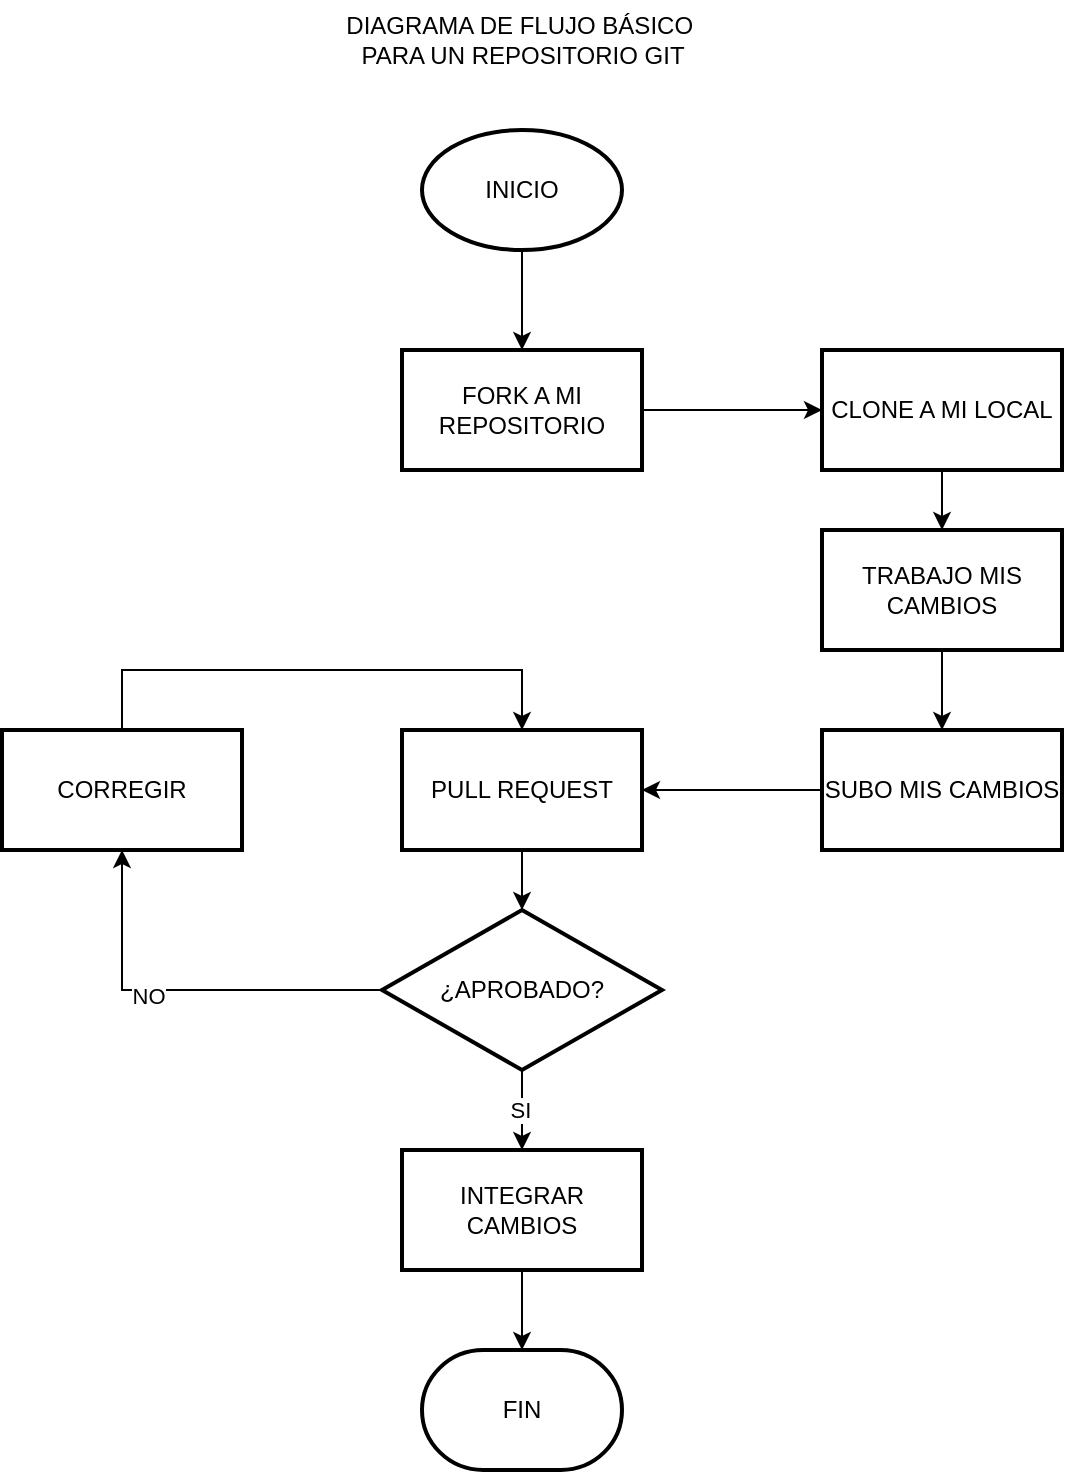 <mxfile version="24.1.0" type="device">
  <diagram name="Page-1" id="IM4WYIzad9q6i7QdrHJo">
    <mxGraphModel dx="1434" dy="884" grid="1" gridSize="10" guides="1" tooltips="1" connect="1" arrows="1" fold="1" page="1" pageScale="1" pageWidth="850" pageHeight="1100" math="0" shadow="0">
      <root>
        <mxCell id="0" />
        <mxCell id="1" parent="0" />
        <mxCell id="VXd7-PdvuC2-FFocu2_k-4" value="" style="edgeStyle=orthogonalEdgeStyle;rounded=0;orthogonalLoop=1;jettySize=auto;html=1;" edge="1" parent="1" source="VXd7-PdvuC2-FFocu2_k-1" target="VXd7-PdvuC2-FFocu2_k-3">
          <mxGeometry relative="1" as="geometry" />
        </mxCell>
        <mxCell id="VXd7-PdvuC2-FFocu2_k-1" value="INICIO" style="strokeWidth=2;html=1;shape=mxgraph.flowchart.start_1;whiteSpace=wrap;" vertex="1" parent="1">
          <mxGeometry x="370" y="120" width="100" height="60" as="geometry" />
        </mxCell>
        <mxCell id="VXd7-PdvuC2-FFocu2_k-2" value="FIN" style="strokeWidth=2;html=1;shape=mxgraph.flowchart.terminator;whiteSpace=wrap;" vertex="1" parent="1">
          <mxGeometry x="370" y="730" width="100" height="60" as="geometry" />
        </mxCell>
        <mxCell id="VXd7-PdvuC2-FFocu2_k-6" value="" style="edgeStyle=orthogonalEdgeStyle;rounded=0;orthogonalLoop=1;jettySize=auto;html=1;" edge="1" parent="1" source="VXd7-PdvuC2-FFocu2_k-3" target="VXd7-PdvuC2-FFocu2_k-5">
          <mxGeometry relative="1" as="geometry" />
        </mxCell>
        <mxCell id="VXd7-PdvuC2-FFocu2_k-3" value="FORK A MI REPOSITORIO" style="whiteSpace=wrap;html=1;strokeWidth=2;" vertex="1" parent="1">
          <mxGeometry x="360" y="230" width="120" height="60" as="geometry" />
        </mxCell>
        <mxCell id="VXd7-PdvuC2-FFocu2_k-8" value="" style="edgeStyle=orthogonalEdgeStyle;rounded=0;orthogonalLoop=1;jettySize=auto;html=1;" edge="1" parent="1" source="VXd7-PdvuC2-FFocu2_k-5" target="VXd7-PdvuC2-FFocu2_k-7">
          <mxGeometry relative="1" as="geometry" />
        </mxCell>
        <mxCell id="VXd7-PdvuC2-FFocu2_k-5" value="CLONE A MI LOCAL" style="whiteSpace=wrap;html=1;strokeWidth=2;" vertex="1" parent="1">
          <mxGeometry x="570" y="230" width="120" height="60" as="geometry" />
        </mxCell>
        <mxCell id="VXd7-PdvuC2-FFocu2_k-10" value="" style="edgeStyle=orthogonalEdgeStyle;rounded=0;orthogonalLoop=1;jettySize=auto;html=1;" edge="1" parent="1" source="VXd7-PdvuC2-FFocu2_k-7" target="VXd7-PdvuC2-FFocu2_k-9">
          <mxGeometry relative="1" as="geometry" />
        </mxCell>
        <mxCell id="VXd7-PdvuC2-FFocu2_k-7" value="TRABAJO MIS CAMBIOS" style="whiteSpace=wrap;html=1;strokeWidth=2;" vertex="1" parent="1">
          <mxGeometry x="570" y="320" width="120" height="60" as="geometry" />
        </mxCell>
        <mxCell id="VXd7-PdvuC2-FFocu2_k-12" value="" style="edgeStyle=orthogonalEdgeStyle;rounded=0;orthogonalLoop=1;jettySize=auto;html=1;" edge="1" parent="1" source="VXd7-PdvuC2-FFocu2_k-9" target="VXd7-PdvuC2-FFocu2_k-11">
          <mxGeometry relative="1" as="geometry" />
        </mxCell>
        <mxCell id="VXd7-PdvuC2-FFocu2_k-9" value="SUBO MIS CAMBIOS" style="whiteSpace=wrap;html=1;strokeWidth=2;" vertex="1" parent="1">
          <mxGeometry x="570" y="420" width="120" height="60" as="geometry" />
        </mxCell>
        <mxCell id="VXd7-PdvuC2-FFocu2_k-14" value="" style="edgeStyle=orthogonalEdgeStyle;rounded=0;orthogonalLoop=1;jettySize=auto;html=1;" edge="1" parent="1" source="VXd7-PdvuC2-FFocu2_k-11" target="VXd7-PdvuC2-FFocu2_k-13">
          <mxGeometry relative="1" as="geometry" />
        </mxCell>
        <mxCell id="VXd7-PdvuC2-FFocu2_k-11" value="PULL REQUEST" style="whiteSpace=wrap;html=1;strokeWidth=2;" vertex="1" parent="1">
          <mxGeometry x="360" y="420" width="120" height="60" as="geometry" />
        </mxCell>
        <mxCell id="VXd7-PdvuC2-FFocu2_k-16" value="" style="edgeStyle=orthogonalEdgeStyle;rounded=0;orthogonalLoop=1;jettySize=auto;html=1;" edge="1" parent="1" source="VXd7-PdvuC2-FFocu2_k-13" target="VXd7-PdvuC2-FFocu2_k-15">
          <mxGeometry relative="1" as="geometry" />
        </mxCell>
        <mxCell id="VXd7-PdvuC2-FFocu2_k-21" value="SI" style="edgeLabel;html=1;align=center;verticalAlign=middle;resizable=0;points=[];" vertex="1" connectable="0" parent="VXd7-PdvuC2-FFocu2_k-16">
          <mxGeometry y="-1" relative="1" as="geometry">
            <mxPoint as="offset" />
          </mxGeometry>
        </mxCell>
        <mxCell id="VXd7-PdvuC2-FFocu2_k-18" value="" style="edgeStyle=orthogonalEdgeStyle;rounded=0;orthogonalLoop=1;jettySize=auto;html=1;" edge="1" parent="1" source="VXd7-PdvuC2-FFocu2_k-13" target="VXd7-PdvuC2-FFocu2_k-17">
          <mxGeometry relative="1" as="geometry">
            <Array as="points">
              <mxPoint x="220" y="550" />
            </Array>
          </mxGeometry>
        </mxCell>
        <mxCell id="VXd7-PdvuC2-FFocu2_k-20" value="NO" style="edgeLabel;html=1;align=center;verticalAlign=middle;resizable=0;points=[];" vertex="1" connectable="0" parent="VXd7-PdvuC2-FFocu2_k-18">
          <mxGeometry x="0.168" y="3" relative="1" as="geometry">
            <mxPoint as="offset" />
          </mxGeometry>
        </mxCell>
        <mxCell id="VXd7-PdvuC2-FFocu2_k-13" value="¿APROBADO?" style="rhombus;whiteSpace=wrap;html=1;strokeWidth=2;" vertex="1" parent="1">
          <mxGeometry x="350" y="510" width="140" height="80" as="geometry" />
        </mxCell>
        <mxCell id="VXd7-PdvuC2-FFocu2_k-15" value="INTEGRAR CAMBIOS" style="whiteSpace=wrap;html=1;strokeWidth=2;" vertex="1" parent="1">
          <mxGeometry x="360" y="630" width="120" height="60" as="geometry" />
        </mxCell>
        <mxCell id="VXd7-PdvuC2-FFocu2_k-19" style="edgeStyle=orthogonalEdgeStyle;rounded=0;orthogonalLoop=1;jettySize=auto;html=1;exitX=0.5;exitY=0;exitDx=0;exitDy=0;entryX=0.5;entryY=0;entryDx=0;entryDy=0;" edge="1" parent="1" source="VXd7-PdvuC2-FFocu2_k-17" target="VXd7-PdvuC2-FFocu2_k-11">
          <mxGeometry relative="1" as="geometry">
            <Array as="points">
              <mxPoint x="220" y="390" />
              <mxPoint x="420" y="390" />
            </Array>
          </mxGeometry>
        </mxCell>
        <mxCell id="VXd7-PdvuC2-FFocu2_k-17" value="CORREGIR" style="whiteSpace=wrap;html=1;strokeWidth=2;" vertex="1" parent="1">
          <mxGeometry x="160" y="420" width="120" height="60" as="geometry" />
        </mxCell>
        <mxCell id="VXd7-PdvuC2-FFocu2_k-22" style="edgeStyle=orthogonalEdgeStyle;rounded=0;orthogonalLoop=1;jettySize=auto;html=1;exitX=0.5;exitY=1;exitDx=0;exitDy=0;entryX=0.5;entryY=0;entryDx=0;entryDy=0;entryPerimeter=0;" edge="1" parent="1" source="VXd7-PdvuC2-FFocu2_k-15" target="VXd7-PdvuC2-FFocu2_k-2">
          <mxGeometry relative="1" as="geometry" />
        </mxCell>
        <mxCell id="VXd7-PdvuC2-FFocu2_k-23" value="DIAGRAMA DE FLUJO BÁSICO&amp;nbsp;&lt;div&gt;PARA UN REPOSITORIO GIT&lt;/div&gt;" style="text;html=1;align=center;verticalAlign=middle;resizable=0;points=[];autosize=1;strokeColor=none;fillColor=none;" vertex="1" parent="1">
          <mxGeometry x="320" y="55" width="200" height="40" as="geometry" />
        </mxCell>
      </root>
    </mxGraphModel>
  </diagram>
</mxfile>
